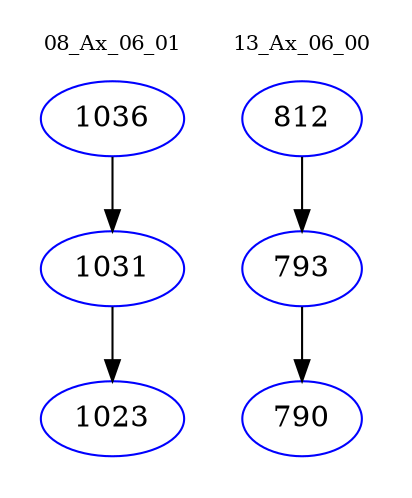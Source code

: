 digraph{
subgraph cluster_0 {
color = white
label = "08_Ax_06_01";
fontsize=10;
T0_1036 [label="1036", color="blue"]
T0_1036 -> T0_1031 [color="black"]
T0_1031 [label="1031", color="blue"]
T0_1031 -> T0_1023 [color="black"]
T0_1023 [label="1023", color="blue"]
}
subgraph cluster_1 {
color = white
label = "13_Ax_06_00";
fontsize=10;
T1_812 [label="812", color="blue"]
T1_812 -> T1_793 [color="black"]
T1_793 [label="793", color="blue"]
T1_793 -> T1_790 [color="black"]
T1_790 [label="790", color="blue"]
}
}
